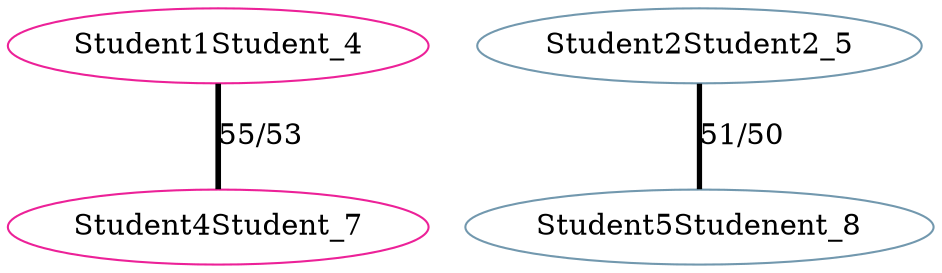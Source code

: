 digraph D {
Student4Student_7[color="#EC2198"];
Student1Student_4[color="#EC2198"];
Student5Studenent_8[color="#7298AE"];
Student2Student2_5[color="#7298AE"];
Student1Student_4->Student4Student_7 [dir=none, label="55/53 "penwidth= 2.7,edgeURL="http://localhost:8888/moodle38/13/moss.stanford.edu/results/5/3400162962238/match0.html"];
Student2Student2_5->Student5Studenent_8 [dir=none, label="51/50 "penwidth= 2.525,edgeURL="http://localhost:8888/moodle38/13/moss.stanford.edu/results/5/3400162962238/match1.html"];
}
